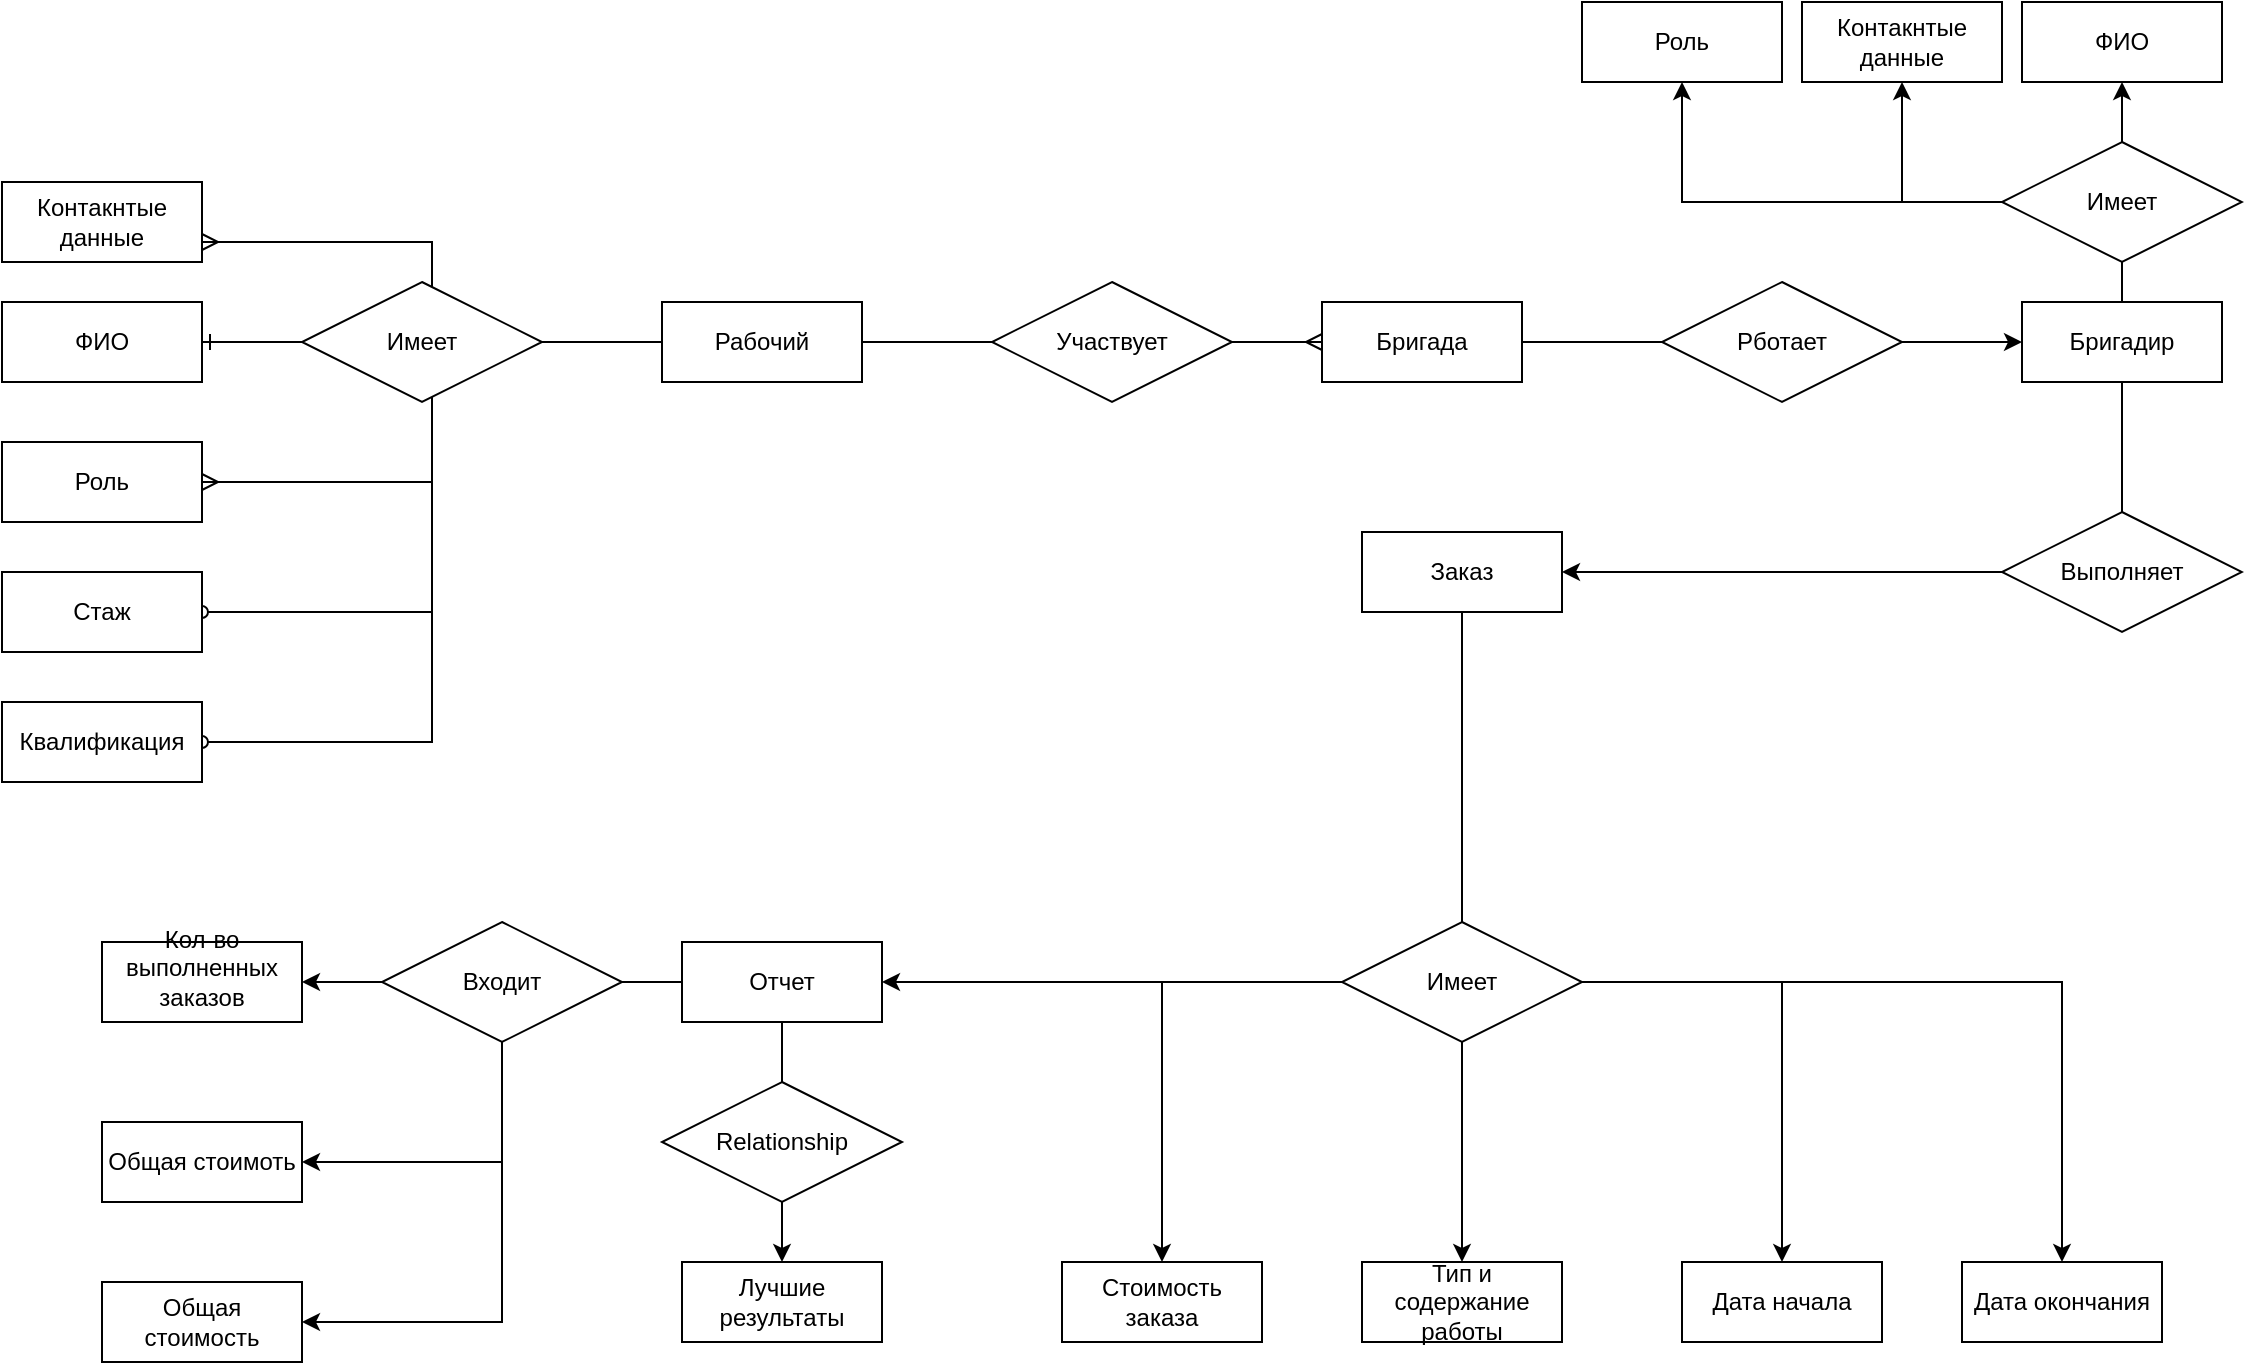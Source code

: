 <mxfile version="24.7.17">
  <diagram name="Страница — 1" id="hnkpcDKund3UGhkwzxAs">
    <mxGraphModel dx="1509" dy="821" grid="1" gridSize="10" guides="1" tooltips="1" connect="1" arrows="1" fold="1" page="1" pageScale="1" pageWidth="1169" pageHeight="827" math="0" shadow="0">
      <root>
        <mxCell id="0" />
        <mxCell id="1" parent="0" />
        <mxCell id="HslQk6AGSFAE1OwmN4zX-43" style="edgeStyle=orthogonalEdgeStyle;rounded=0;orthogonalLoop=1;jettySize=auto;html=1;" edge="1" parent="1" source="HslQk6AGSFAE1OwmN4zX-1" target="HslQk6AGSFAE1OwmN4zX-3">
          <mxGeometry relative="1" as="geometry" />
        </mxCell>
        <mxCell id="HslQk6AGSFAE1OwmN4zX-1" value="Бригада" style="whiteSpace=wrap;html=1;align=center;" vertex="1" parent="1">
          <mxGeometry x="700" y="180" width="100" height="40" as="geometry" />
        </mxCell>
        <mxCell id="HslQk6AGSFAE1OwmN4zX-40" style="edgeStyle=orthogonalEdgeStyle;rounded=0;orthogonalLoop=1;jettySize=auto;html=1;entryX=0.5;entryY=1;entryDx=0;entryDy=0;" edge="1" parent="1" source="HslQk6AGSFAE1OwmN4zX-3" target="HslQk6AGSFAE1OwmN4zX-36">
          <mxGeometry relative="1" as="geometry" />
        </mxCell>
        <mxCell id="HslQk6AGSFAE1OwmN4zX-41" style="edgeStyle=orthogonalEdgeStyle;rounded=0;orthogonalLoop=1;jettySize=auto;html=1;" edge="1" parent="1" source="HslQk6AGSFAE1OwmN4zX-3" target="HslQk6AGSFAE1OwmN4zX-37">
          <mxGeometry relative="1" as="geometry">
            <Array as="points">
              <mxPoint x="1100" y="130" />
              <mxPoint x="990" y="130" />
            </Array>
          </mxGeometry>
        </mxCell>
        <mxCell id="HslQk6AGSFAE1OwmN4zX-42" style="edgeStyle=orthogonalEdgeStyle;rounded=0;orthogonalLoop=1;jettySize=auto;html=1;" edge="1" parent="1" source="HslQk6AGSFAE1OwmN4zX-3" target="HslQk6AGSFAE1OwmN4zX-38">
          <mxGeometry relative="1" as="geometry">
            <Array as="points">
              <mxPoint x="1100" y="130" />
              <mxPoint x="880" y="130" />
            </Array>
          </mxGeometry>
        </mxCell>
        <mxCell id="HslQk6AGSFAE1OwmN4zX-44" style="edgeStyle=orthogonalEdgeStyle;rounded=0;orthogonalLoop=1;jettySize=auto;html=1;entryX=1;entryY=0.5;entryDx=0;entryDy=0;" edge="1" parent="1" source="HslQk6AGSFAE1OwmN4zX-3" target="HslQk6AGSFAE1OwmN4zX-6">
          <mxGeometry relative="1" as="geometry">
            <Array as="points">
              <mxPoint x="1100" y="315" />
            </Array>
          </mxGeometry>
        </mxCell>
        <mxCell id="HslQk6AGSFAE1OwmN4zX-3" value="Бригадир" style="whiteSpace=wrap;html=1;align=center;" vertex="1" parent="1">
          <mxGeometry x="1050" y="180" width="100" height="40" as="geometry" />
        </mxCell>
        <mxCell id="HslQk6AGSFAE1OwmN4zX-30" style="edgeStyle=orthogonalEdgeStyle;rounded=0;orthogonalLoop=1;jettySize=auto;html=1;endArrow=ERone;endFill=0;" edge="1" parent="1" source="HslQk6AGSFAE1OwmN4zX-4" target="HslQk6AGSFAE1OwmN4zX-5">
          <mxGeometry relative="1" as="geometry" />
        </mxCell>
        <mxCell id="HslQk6AGSFAE1OwmN4zX-31" style="edgeStyle=orthogonalEdgeStyle;rounded=0;orthogonalLoop=1;jettySize=auto;html=1;entryX=1;entryY=0.75;entryDx=0;entryDy=0;endArrow=ERmany;endFill=0;" edge="1" parent="1" source="HslQk6AGSFAE1OwmN4zX-4" target="HslQk6AGSFAE1OwmN4zX-11">
          <mxGeometry relative="1" as="geometry" />
        </mxCell>
        <mxCell id="HslQk6AGSFAE1OwmN4zX-32" style="edgeStyle=orthogonalEdgeStyle;rounded=0;orthogonalLoop=1;jettySize=auto;html=1;entryX=1;entryY=0.5;entryDx=0;entryDy=0;endArrow=ERmany;endFill=0;" edge="1" parent="1" source="HslQk6AGSFAE1OwmN4zX-4" target="HslQk6AGSFAE1OwmN4zX-12">
          <mxGeometry relative="1" as="geometry" />
        </mxCell>
        <mxCell id="HslQk6AGSFAE1OwmN4zX-33" style="edgeStyle=orthogonalEdgeStyle;rounded=0;orthogonalLoop=1;jettySize=auto;html=1;entryX=1;entryY=0.5;entryDx=0;entryDy=0;endArrow=oval;endFill=0;" edge="1" parent="1" source="HslQk6AGSFAE1OwmN4zX-4" target="HslQk6AGSFAE1OwmN4zX-14">
          <mxGeometry relative="1" as="geometry" />
        </mxCell>
        <mxCell id="HslQk6AGSFAE1OwmN4zX-34" style="edgeStyle=orthogonalEdgeStyle;rounded=0;orthogonalLoop=1;jettySize=auto;html=1;entryX=1;entryY=0.5;entryDx=0;entryDy=0;endArrow=oval;endFill=0;" edge="1" parent="1" source="HslQk6AGSFAE1OwmN4zX-4" target="HslQk6AGSFAE1OwmN4zX-13">
          <mxGeometry relative="1" as="geometry" />
        </mxCell>
        <mxCell id="HslQk6AGSFAE1OwmN4zX-35" style="edgeStyle=orthogonalEdgeStyle;rounded=0;orthogonalLoop=1;jettySize=auto;html=1;endArrow=ERmany;endFill=0;" edge="1" parent="1" source="HslQk6AGSFAE1OwmN4zX-4" target="HslQk6AGSFAE1OwmN4zX-1">
          <mxGeometry relative="1" as="geometry" />
        </mxCell>
        <mxCell id="HslQk6AGSFAE1OwmN4zX-4" value="Рабочий" style="whiteSpace=wrap;html=1;align=center;" vertex="1" parent="1">
          <mxGeometry x="370" y="180" width="100" height="40" as="geometry" />
        </mxCell>
        <mxCell id="HslQk6AGSFAE1OwmN4zX-5" value="ФИО" style="whiteSpace=wrap;html=1;align=center;" vertex="1" parent="1">
          <mxGeometry x="40" y="180" width="100" height="40" as="geometry" />
        </mxCell>
        <mxCell id="HslQk6AGSFAE1OwmN4zX-45" style="edgeStyle=orthogonalEdgeStyle;rounded=0;orthogonalLoop=1;jettySize=auto;html=1;" edge="1" parent="1" source="HslQk6AGSFAE1OwmN4zX-6" target="HslQk6AGSFAE1OwmN4zX-7">
          <mxGeometry relative="1" as="geometry" />
        </mxCell>
        <mxCell id="HslQk6AGSFAE1OwmN4zX-47" style="edgeStyle=orthogonalEdgeStyle;rounded=0;orthogonalLoop=1;jettySize=auto;html=1;" edge="1" parent="1" source="HslQk6AGSFAE1OwmN4zX-6" target="HslQk6AGSFAE1OwmN4zX-9">
          <mxGeometry relative="1" as="geometry">
            <Array as="points">
              <mxPoint x="770" y="520" />
              <mxPoint x="930" y="520" />
            </Array>
          </mxGeometry>
        </mxCell>
        <mxCell id="HslQk6AGSFAE1OwmN4zX-48" style="edgeStyle=orthogonalEdgeStyle;rounded=0;orthogonalLoop=1;jettySize=auto;html=1;" edge="1" parent="1" source="HslQk6AGSFAE1OwmN4zX-6" target="HslQk6AGSFAE1OwmN4zX-10">
          <mxGeometry relative="1" as="geometry">
            <Array as="points">
              <mxPoint x="770" y="520" />
              <mxPoint x="1070" y="520" />
            </Array>
          </mxGeometry>
        </mxCell>
        <mxCell id="HslQk6AGSFAE1OwmN4zX-49" style="edgeStyle=orthogonalEdgeStyle;rounded=0;orthogonalLoop=1;jettySize=auto;html=1;entryX=1;entryY=0.5;entryDx=0;entryDy=0;" edge="1" parent="1" source="HslQk6AGSFAE1OwmN4zX-6" target="HslQk6AGSFAE1OwmN4zX-15">
          <mxGeometry relative="1" as="geometry">
            <Array as="points">
              <mxPoint x="770" y="520" />
            </Array>
          </mxGeometry>
        </mxCell>
        <mxCell id="HslQk6AGSFAE1OwmN4zX-6" value="Заказ" style="whiteSpace=wrap;html=1;align=center;" vertex="1" parent="1">
          <mxGeometry x="720" y="295" width="100" height="40" as="geometry" />
        </mxCell>
        <mxCell id="HslQk6AGSFAE1OwmN4zX-7" value="Тип и содержание работы" style="whiteSpace=wrap;html=1;align=center;" vertex="1" parent="1">
          <mxGeometry x="720" y="660" width="100" height="40" as="geometry" />
        </mxCell>
        <mxCell id="HslQk6AGSFAE1OwmN4zX-8" value="Стоимость заказа" style="whiteSpace=wrap;html=1;align=center;" vertex="1" parent="1">
          <mxGeometry x="570" y="660" width="100" height="40" as="geometry" />
        </mxCell>
        <mxCell id="HslQk6AGSFAE1OwmN4zX-9" value="Дата начала" style="whiteSpace=wrap;html=1;align=center;" vertex="1" parent="1">
          <mxGeometry x="880" y="660" width="100" height="40" as="geometry" />
        </mxCell>
        <mxCell id="HslQk6AGSFAE1OwmN4zX-10" value="Дата окончания" style="whiteSpace=wrap;html=1;align=center;" vertex="1" parent="1">
          <mxGeometry x="1020" y="660" width="100" height="40" as="geometry" />
        </mxCell>
        <mxCell id="HslQk6AGSFAE1OwmN4zX-11" value="Контакнтые данные" style="whiteSpace=wrap;html=1;align=center;" vertex="1" parent="1">
          <mxGeometry x="40" y="120" width="100" height="40" as="geometry" />
        </mxCell>
        <mxCell id="HslQk6AGSFAE1OwmN4zX-12" value="Роль" style="whiteSpace=wrap;html=1;align=center;" vertex="1" parent="1">
          <mxGeometry x="40" y="250" width="100" height="40" as="geometry" />
        </mxCell>
        <mxCell id="HslQk6AGSFAE1OwmN4zX-13" value="Квалификация" style="whiteSpace=wrap;html=1;align=center;" vertex="1" parent="1">
          <mxGeometry x="40" y="380" width="100" height="40" as="geometry" />
        </mxCell>
        <mxCell id="HslQk6AGSFAE1OwmN4zX-14" value="Стаж" style="whiteSpace=wrap;html=1;align=center;" vertex="1" parent="1">
          <mxGeometry x="40" y="315" width="100" height="40" as="geometry" />
        </mxCell>
        <mxCell id="HslQk6AGSFAE1OwmN4zX-50" style="edgeStyle=orthogonalEdgeStyle;rounded=0;orthogonalLoop=1;jettySize=auto;html=1;entryX=1;entryY=0.5;entryDx=0;entryDy=0;" edge="1" parent="1" source="HslQk6AGSFAE1OwmN4zX-15" target="HslQk6AGSFAE1OwmN4zX-17">
          <mxGeometry relative="1" as="geometry" />
        </mxCell>
        <mxCell id="HslQk6AGSFAE1OwmN4zX-52" style="edgeStyle=orthogonalEdgeStyle;rounded=0;orthogonalLoop=1;jettySize=auto;html=1;entryX=1;entryY=0.5;entryDx=0;entryDy=0;" edge="1" parent="1" source="HslQk6AGSFAE1OwmN4zX-15" target="HslQk6AGSFAE1OwmN4zX-18">
          <mxGeometry relative="1" as="geometry">
            <Array as="points">
              <mxPoint x="290" y="520" />
              <mxPoint x="290" y="690" />
            </Array>
          </mxGeometry>
        </mxCell>
        <mxCell id="HslQk6AGSFAE1OwmN4zX-53" style="edgeStyle=orthogonalEdgeStyle;rounded=0;orthogonalLoop=1;jettySize=auto;html=1;" edge="1" parent="1" source="HslQk6AGSFAE1OwmN4zX-15" target="HslQk6AGSFAE1OwmN4zX-19">
          <mxGeometry relative="1" as="geometry" />
        </mxCell>
        <mxCell id="HslQk6AGSFAE1OwmN4zX-15" value="Отчет" style="whiteSpace=wrap;html=1;align=center;" vertex="1" parent="1">
          <mxGeometry x="380" y="500" width="100" height="40" as="geometry" />
        </mxCell>
        <mxCell id="HslQk6AGSFAE1OwmN4zX-16" value="Общая стоимоть" style="whiteSpace=wrap;html=1;align=center;" vertex="1" parent="1">
          <mxGeometry x="90" y="590" width="100" height="40" as="geometry" />
        </mxCell>
        <mxCell id="HslQk6AGSFAE1OwmN4zX-17" value="Кол-во выполненных заказов&lt;div&gt;&lt;br&gt;&lt;/div&gt;" style="whiteSpace=wrap;html=1;align=center;" vertex="1" parent="1">
          <mxGeometry x="90" y="500" width="100" height="40" as="geometry" />
        </mxCell>
        <mxCell id="HslQk6AGSFAE1OwmN4zX-18" value="Общая стоимость" style="whiteSpace=wrap;html=1;align=center;" vertex="1" parent="1">
          <mxGeometry x="90" y="670" width="100" height="40" as="geometry" />
        </mxCell>
        <mxCell id="HslQk6AGSFAE1OwmN4zX-19" value="Лучшие результаты" style="whiteSpace=wrap;html=1;align=center;" vertex="1" parent="1">
          <mxGeometry x="380" y="660" width="100" height="40" as="geometry" />
        </mxCell>
        <mxCell id="HslQk6AGSFAE1OwmN4zX-20" value="Имеет" style="shape=rhombus;perimeter=rhombusPerimeter;whiteSpace=wrap;html=1;align=center;" vertex="1" parent="1">
          <mxGeometry x="190" y="170" width="120" height="60" as="geometry" />
        </mxCell>
        <mxCell id="HslQk6AGSFAE1OwmN4zX-23" value="Участвует" style="shape=rhombus;perimeter=rhombusPerimeter;whiteSpace=wrap;html=1;align=center;" vertex="1" parent="1">
          <mxGeometry x="535" y="170" width="120" height="60" as="geometry" />
        </mxCell>
        <mxCell id="HslQk6AGSFAE1OwmN4zX-25" value="Рботает" style="shape=rhombus;perimeter=rhombusPerimeter;whiteSpace=wrap;html=1;align=center;" vertex="1" parent="1">
          <mxGeometry x="870" y="170" width="120" height="60" as="geometry" />
        </mxCell>
        <mxCell id="HslQk6AGSFAE1OwmN4zX-46" style="edgeStyle=orthogonalEdgeStyle;rounded=0;orthogonalLoop=1;jettySize=auto;html=1;" edge="1" parent="1" source="HslQk6AGSFAE1OwmN4zX-26" target="HslQk6AGSFAE1OwmN4zX-8">
          <mxGeometry relative="1" as="geometry">
            <Array as="points">
              <mxPoint x="620" y="520" />
            </Array>
          </mxGeometry>
        </mxCell>
        <mxCell id="HslQk6AGSFAE1OwmN4zX-26" value="Имеет" style="shape=rhombus;perimeter=rhombusPerimeter;whiteSpace=wrap;html=1;align=center;" vertex="1" parent="1">
          <mxGeometry x="710" y="490" width="120" height="60" as="geometry" />
        </mxCell>
        <mxCell id="HslQk6AGSFAE1OwmN4zX-28" value="Relationship" style="shape=rhombus;perimeter=rhombusPerimeter;whiteSpace=wrap;html=1;align=center;" vertex="1" parent="1">
          <mxGeometry x="370" y="570" width="120" height="60" as="geometry" />
        </mxCell>
        <mxCell id="HslQk6AGSFAE1OwmN4zX-51" style="edgeStyle=orthogonalEdgeStyle;rounded=0;orthogonalLoop=1;jettySize=auto;html=1;entryX=1;entryY=0.5;entryDx=0;entryDy=0;" edge="1" parent="1" source="HslQk6AGSFAE1OwmN4zX-29" target="HslQk6AGSFAE1OwmN4zX-16">
          <mxGeometry relative="1" as="geometry">
            <Array as="points">
              <mxPoint x="290" y="610" />
            </Array>
          </mxGeometry>
        </mxCell>
        <mxCell id="HslQk6AGSFAE1OwmN4zX-29" value="Входит" style="shape=rhombus;perimeter=rhombusPerimeter;whiteSpace=wrap;html=1;align=center;" vertex="1" parent="1">
          <mxGeometry x="230" y="490" width="120" height="60" as="geometry" />
        </mxCell>
        <mxCell id="HslQk6AGSFAE1OwmN4zX-36" value="ФИО" style="whiteSpace=wrap;html=1;align=center;" vertex="1" parent="1">
          <mxGeometry x="1050" y="30" width="100" height="40" as="geometry" />
        </mxCell>
        <mxCell id="HslQk6AGSFAE1OwmN4zX-37" value="Контакнтые данные" style="whiteSpace=wrap;html=1;align=center;" vertex="1" parent="1">
          <mxGeometry x="940" y="30" width="100" height="40" as="geometry" />
        </mxCell>
        <mxCell id="HslQk6AGSFAE1OwmN4zX-38" value="Роль" style="whiteSpace=wrap;html=1;align=center;" vertex="1" parent="1">
          <mxGeometry x="830" y="30" width="100" height="40" as="geometry" />
        </mxCell>
        <mxCell id="HslQk6AGSFAE1OwmN4zX-39" value="Имеет" style="shape=rhombus;perimeter=rhombusPerimeter;whiteSpace=wrap;html=1;align=center;" vertex="1" parent="1">
          <mxGeometry x="1040" y="100" width="120" height="60" as="geometry" />
        </mxCell>
        <mxCell id="HslQk6AGSFAE1OwmN4zX-2" value="Выполняет" style="shape=rhombus;perimeter=rhombusPerimeter;whiteSpace=wrap;html=1;align=center;" vertex="1" parent="1">
          <mxGeometry x="1040" y="285" width="120" height="60" as="geometry" />
        </mxCell>
      </root>
    </mxGraphModel>
  </diagram>
</mxfile>
